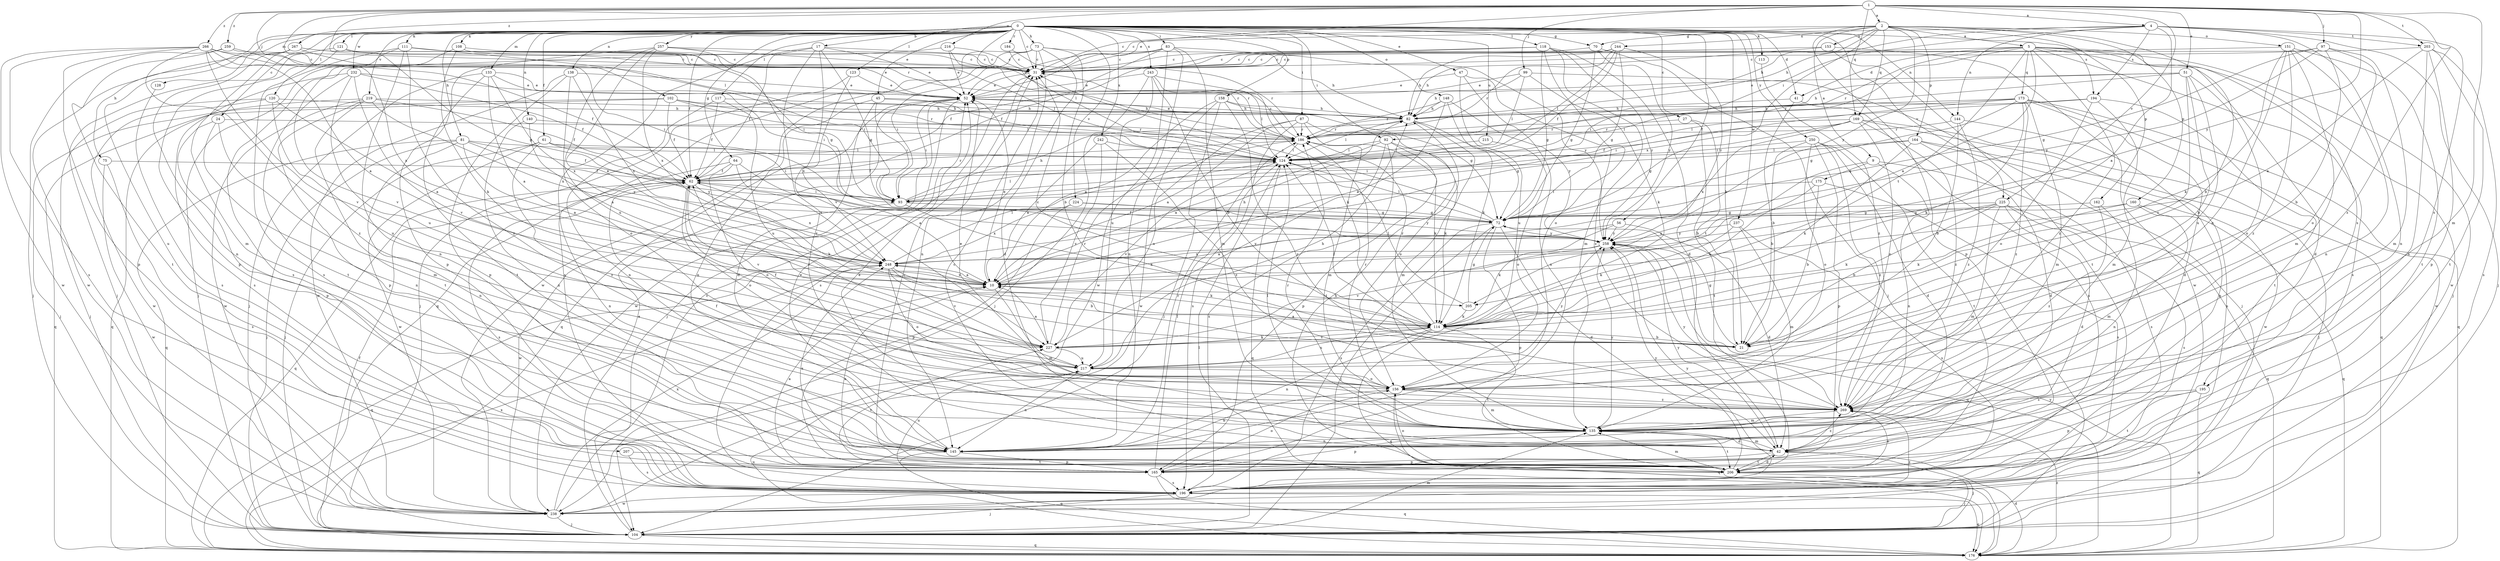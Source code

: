 strict digraph  {
0;
1;
2;
4;
5;
9;
10;
17;
21;
24;
27;
31;
41;
42;
45;
47;
51;
52;
56;
61;
62;
64;
70;
72;
73;
75;
81;
82;
83;
87;
92;
93;
97;
99;
102;
104;
108;
111;
113;
114;
117;
118;
120;
121;
123;
124;
128;
133;
135;
138;
140;
144;
145;
148;
151;
153;
156;
158;
160;
162;
164;
165;
169;
173;
175;
176;
184;
186;
194;
195;
196;
203;
205;
206;
207;
215;
216;
217;
219;
224;
225;
227;
232;
237;
238;
242;
243;
244;
248;
250;
257;
258;
259;
266;
267;
269;
0 -> 17  [label=b];
0 -> 21  [label=b];
0 -> 24  [label=c];
0 -> 27  [label=c];
0 -> 31  [label=c];
0 -> 41  [label=d];
0 -> 45  [label=e];
0 -> 47  [label=e];
0 -> 56  [label=f];
0 -> 61  [label=f];
0 -> 62  [label=f];
0 -> 64  [label=g];
0 -> 70  [label=g];
0 -> 73  [label=h];
0 -> 75  [label=h];
0 -> 81  [label=h];
0 -> 83  [label=i];
0 -> 87  [label=i];
0 -> 92  [label=i];
0 -> 108  [label=k];
0 -> 111  [label=k];
0 -> 113  [label=k];
0 -> 117  [label=l];
0 -> 118  [label=l];
0 -> 120  [label=l];
0 -> 121  [label=l];
0 -> 123  [label=l];
0 -> 124  [label=l];
0 -> 128  [label=m];
0 -> 133  [label=m];
0 -> 138  [label=n];
0 -> 140  [label=n];
0 -> 144  [label=n];
0 -> 148  [label=o];
0 -> 158  [label=p];
0 -> 184  [label=r];
0 -> 194  [label=s];
0 -> 207  [label=u];
0 -> 215  [label=u];
0 -> 219  [label=v];
0 -> 224  [label=v];
0 -> 225  [label=v];
0 -> 232  [label=w];
0 -> 237  [label=w];
0 -> 242  [label=x];
0 -> 243  [label=x];
0 -> 250  [label=y];
0 -> 257  [label=y];
1 -> 2  [label=a];
1 -> 4  [label=a];
1 -> 51  [label=e];
1 -> 52  [label=e];
1 -> 97  [label=j];
1 -> 99  [label=j];
1 -> 102  [label=j];
1 -> 124  [label=l];
1 -> 135  [label=m];
1 -> 169  [label=q];
1 -> 186  [label=r];
1 -> 203  [label=t];
1 -> 216  [label=u];
1 -> 225  [label=v];
1 -> 258  [label=y];
1 -> 259  [label=z];
1 -> 266  [label=z];
1 -> 267  [label=z];
1 -> 269  [label=z];
2 -> 5  [label=a];
2 -> 9  [label=a];
2 -> 21  [label=b];
2 -> 31  [label=c];
2 -> 70  [label=g];
2 -> 82  [label=h];
2 -> 151  [label=o];
2 -> 153  [label=o];
2 -> 160  [label=p];
2 -> 162  [label=p];
2 -> 164  [label=p];
2 -> 165  [label=p];
2 -> 169  [label=q];
2 -> 244  [label=x];
2 -> 248  [label=x];
2 -> 258  [label=y];
4 -> 10  [label=a];
4 -> 31  [label=c];
4 -> 82  [label=h];
4 -> 92  [label=i];
4 -> 104  [label=j];
4 -> 144  [label=n];
4 -> 145  [label=n];
4 -> 194  [label=s];
4 -> 195  [label=s];
4 -> 203  [label=t];
5 -> 10  [label=a];
5 -> 31  [label=c];
5 -> 41  [label=d];
5 -> 42  [label=d];
5 -> 93  [label=i];
5 -> 104  [label=j];
5 -> 173  [label=q];
5 -> 186  [label=r];
5 -> 195  [label=s];
5 -> 196  [label=s];
5 -> 205  [label=t];
5 -> 238  [label=w];
5 -> 269  [label=z];
9 -> 145  [label=n];
9 -> 175  [label=q];
9 -> 196  [label=s];
9 -> 205  [label=t];
10 -> 52  [label=e];
10 -> 82  [label=h];
10 -> 135  [label=m];
10 -> 205  [label=t];
10 -> 248  [label=x];
17 -> 31  [label=c];
17 -> 52  [label=e];
17 -> 62  [label=f];
17 -> 72  [label=g];
17 -> 196  [label=s];
17 -> 227  [label=v];
17 -> 269  [label=z];
21 -> 10  [label=a];
21 -> 62  [label=f];
21 -> 72  [label=g];
21 -> 124  [label=l];
24 -> 135  [label=m];
24 -> 145  [label=n];
24 -> 165  [label=p];
24 -> 186  [label=r];
27 -> 21  [label=b];
27 -> 186  [label=r];
27 -> 206  [label=t];
31 -> 52  [label=e];
31 -> 196  [label=s];
41 -> 21  [label=b];
41 -> 82  [label=h];
41 -> 196  [label=s];
42 -> 31  [label=c];
42 -> 52  [label=e];
42 -> 104  [label=j];
42 -> 135  [label=m];
42 -> 165  [label=p];
42 -> 206  [label=t];
42 -> 258  [label=y];
42 -> 269  [label=z];
45 -> 42  [label=d];
45 -> 82  [label=h];
45 -> 93  [label=i];
45 -> 124  [label=l];
45 -> 145  [label=n];
47 -> 52  [label=e];
47 -> 145  [label=n];
47 -> 217  [label=u];
47 -> 269  [label=z];
51 -> 21  [label=b];
51 -> 52  [label=e];
51 -> 82  [label=h];
51 -> 156  [label=o];
51 -> 186  [label=r];
51 -> 217  [label=u];
51 -> 227  [label=v];
52 -> 82  [label=h];
52 -> 93  [label=i];
52 -> 104  [label=j];
52 -> 176  [label=q];
52 -> 238  [label=w];
56 -> 10  [label=a];
56 -> 42  [label=d];
56 -> 114  [label=k];
56 -> 258  [label=y];
61 -> 93  [label=i];
61 -> 104  [label=j];
61 -> 124  [label=l];
61 -> 238  [label=w];
61 -> 258  [label=y];
61 -> 269  [label=z];
62 -> 93  [label=i];
62 -> 114  [label=k];
62 -> 156  [label=o];
62 -> 176  [label=q];
62 -> 186  [label=r];
62 -> 196  [label=s];
62 -> 227  [label=v];
62 -> 248  [label=x];
64 -> 10  [label=a];
64 -> 62  [label=f];
64 -> 145  [label=n];
64 -> 156  [label=o];
64 -> 248  [label=x];
70 -> 31  [label=c];
70 -> 72  [label=g];
70 -> 104  [label=j];
70 -> 258  [label=y];
72 -> 31  [label=c];
72 -> 42  [label=d];
72 -> 104  [label=j];
72 -> 124  [label=l];
72 -> 165  [label=p];
72 -> 196  [label=s];
72 -> 258  [label=y];
73 -> 21  [label=b];
73 -> 31  [label=c];
73 -> 42  [label=d];
73 -> 82  [label=h];
73 -> 93  [label=i];
73 -> 145  [label=n];
73 -> 176  [label=q];
73 -> 238  [label=w];
75 -> 62  [label=f];
75 -> 196  [label=s];
75 -> 238  [label=w];
81 -> 10  [label=a];
81 -> 62  [label=f];
81 -> 104  [label=j];
81 -> 124  [label=l];
81 -> 145  [label=n];
81 -> 176  [label=q];
81 -> 258  [label=y];
82 -> 52  [label=e];
82 -> 72  [label=g];
82 -> 124  [label=l];
82 -> 135  [label=m];
82 -> 186  [label=r];
83 -> 31  [label=c];
83 -> 52  [label=e];
83 -> 62  [label=f];
83 -> 135  [label=m];
83 -> 145  [label=n];
83 -> 238  [label=w];
83 -> 258  [label=y];
87 -> 10  [label=a];
87 -> 135  [label=m];
87 -> 156  [label=o];
87 -> 186  [label=r];
87 -> 196  [label=s];
87 -> 217  [label=u];
92 -> 10  [label=a];
92 -> 114  [label=k];
92 -> 124  [label=l];
92 -> 165  [label=p];
92 -> 196  [label=s];
92 -> 227  [label=v];
93 -> 72  [label=g];
93 -> 82  [label=h];
93 -> 114  [label=k];
93 -> 124  [label=l];
93 -> 238  [label=w];
97 -> 21  [label=b];
97 -> 31  [label=c];
97 -> 72  [label=g];
97 -> 135  [label=m];
97 -> 156  [label=o];
97 -> 258  [label=y];
99 -> 52  [label=e];
99 -> 82  [label=h];
99 -> 104  [label=j];
99 -> 114  [label=k];
99 -> 124  [label=l];
102 -> 62  [label=f];
102 -> 82  [label=h];
102 -> 104  [label=j];
102 -> 124  [label=l];
102 -> 176  [label=q];
102 -> 186  [label=r];
104 -> 52  [label=e];
104 -> 62  [label=f];
104 -> 124  [label=l];
104 -> 135  [label=m];
104 -> 176  [label=q];
108 -> 31  [label=c];
108 -> 93  [label=i];
108 -> 114  [label=k];
108 -> 196  [label=s];
111 -> 31  [label=c];
111 -> 93  [label=i];
111 -> 104  [label=j];
111 -> 145  [label=n];
111 -> 196  [label=s];
111 -> 269  [label=z];
113 -> 269  [label=z];
114 -> 21  [label=b];
114 -> 31  [label=c];
114 -> 145  [label=n];
114 -> 176  [label=q];
114 -> 186  [label=r];
114 -> 206  [label=t];
114 -> 217  [label=u];
114 -> 227  [label=v];
117 -> 62  [label=f];
117 -> 82  [label=h];
117 -> 145  [label=n];
117 -> 217  [label=u];
118 -> 31  [label=c];
118 -> 42  [label=d];
118 -> 62  [label=f];
118 -> 72  [label=g];
118 -> 135  [label=m];
118 -> 156  [label=o];
118 -> 258  [label=y];
120 -> 10  [label=a];
120 -> 82  [label=h];
120 -> 104  [label=j];
120 -> 217  [label=u];
120 -> 238  [label=w];
121 -> 31  [label=c];
121 -> 72  [label=g];
121 -> 104  [label=j];
121 -> 165  [label=p];
123 -> 52  [label=e];
123 -> 104  [label=j];
123 -> 248  [label=x];
124 -> 62  [label=f];
124 -> 176  [label=q];
124 -> 227  [label=v];
128 -> 196  [label=s];
133 -> 10  [label=a];
133 -> 52  [label=e];
133 -> 93  [label=i];
133 -> 104  [label=j];
133 -> 206  [label=t];
133 -> 248  [label=x];
135 -> 42  [label=d];
135 -> 62  [label=f];
135 -> 124  [label=l];
135 -> 145  [label=n];
135 -> 165  [label=p];
135 -> 186  [label=r];
135 -> 206  [label=t];
135 -> 258  [label=y];
138 -> 52  [label=e];
138 -> 156  [label=o];
138 -> 165  [label=p];
138 -> 238  [label=w];
138 -> 248  [label=x];
140 -> 10  [label=a];
140 -> 145  [label=n];
140 -> 186  [label=r];
144 -> 21  [label=b];
144 -> 165  [label=p];
144 -> 186  [label=r];
144 -> 269  [label=z];
145 -> 52  [label=e];
145 -> 165  [label=p];
145 -> 176  [label=q];
145 -> 186  [label=r];
148 -> 10  [label=a];
148 -> 82  [label=h];
148 -> 114  [label=k];
148 -> 186  [label=r];
148 -> 258  [label=y];
151 -> 31  [label=c];
151 -> 114  [label=k];
151 -> 135  [label=m];
151 -> 145  [label=n];
151 -> 156  [label=o];
151 -> 206  [label=t];
151 -> 269  [label=z];
153 -> 31  [label=c];
153 -> 82  [label=h];
153 -> 206  [label=t];
153 -> 238  [label=w];
156 -> 52  [label=e];
156 -> 135  [label=m];
156 -> 145  [label=n];
156 -> 176  [label=q];
156 -> 186  [label=r];
156 -> 269  [label=z];
158 -> 10  [label=a];
158 -> 72  [label=g];
158 -> 82  [label=h];
158 -> 104  [label=j];
158 -> 238  [label=w];
158 -> 269  [label=z];
160 -> 72  [label=g];
160 -> 114  [label=k];
160 -> 135  [label=m];
160 -> 176  [label=q];
162 -> 72  [label=g];
162 -> 145  [label=n];
162 -> 269  [label=z];
164 -> 42  [label=d];
164 -> 93  [label=i];
164 -> 104  [label=j];
164 -> 114  [label=k];
164 -> 124  [label=l];
164 -> 238  [label=w];
165 -> 10  [label=a];
165 -> 124  [label=l];
165 -> 156  [label=o];
165 -> 176  [label=q];
165 -> 196  [label=s];
165 -> 217  [label=u];
165 -> 227  [label=v];
169 -> 62  [label=f];
169 -> 72  [label=g];
169 -> 156  [label=o];
169 -> 176  [label=q];
169 -> 186  [label=r];
169 -> 196  [label=s];
169 -> 248  [label=x];
169 -> 269  [label=z];
173 -> 42  [label=d];
173 -> 72  [label=g];
173 -> 82  [label=h];
173 -> 93  [label=i];
173 -> 114  [label=k];
173 -> 124  [label=l];
173 -> 135  [label=m];
173 -> 176  [label=q];
173 -> 238  [label=w];
173 -> 269  [label=z];
175 -> 21  [label=b];
175 -> 93  [label=i];
175 -> 114  [label=k];
175 -> 196  [label=s];
176 -> 42  [label=d];
176 -> 217  [label=u];
176 -> 248  [label=x];
176 -> 258  [label=y];
176 -> 269  [label=z];
184 -> 31  [label=c];
184 -> 186  [label=r];
186 -> 31  [label=c];
186 -> 114  [label=k];
186 -> 124  [label=l];
194 -> 82  [label=h];
194 -> 124  [label=l];
194 -> 135  [label=m];
194 -> 156  [label=o];
194 -> 206  [label=t];
195 -> 165  [label=p];
195 -> 176  [label=q];
195 -> 206  [label=t];
195 -> 269  [label=z];
196 -> 104  [label=j];
196 -> 176  [label=q];
196 -> 238  [label=w];
196 -> 258  [label=y];
203 -> 10  [label=a];
203 -> 31  [label=c];
203 -> 145  [label=n];
203 -> 165  [label=p];
203 -> 196  [label=s];
203 -> 206  [label=t];
205 -> 72  [label=g];
205 -> 114  [label=k];
205 -> 124  [label=l];
206 -> 10  [label=a];
206 -> 31  [label=c];
206 -> 42  [label=d];
206 -> 82  [label=h];
206 -> 104  [label=j];
206 -> 135  [label=m];
206 -> 156  [label=o];
206 -> 248  [label=x];
206 -> 258  [label=y];
206 -> 269  [label=z];
207 -> 196  [label=s];
207 -> 206  [label=t];
215 -> 124  [label=l];
215 -> 156  [label=o];
216 -> 31  [label=c];
216 -> 52  [label=e];
216 -> 186  [label=r];
216 -> 227  [label=v];
217 -> 62  [label=f];
217 -> 82  [label=h];
217 -> 145  [label=n];
217 -> 156  [label=o];
217 -> 258  [label=y];
219 -> 62  [label=f];
219 -> 82  [label=h];
219 -> 165  [label=p];
219 -> 176  [label=q];
219 -> 206  [label=t];
219 -> 238  [label=w];
219 -> 248  [label=x];
224 -> 72  [label=g];
224 -> 165  [label=p];
224 -> 248  [label=x];
224 -> 258  [label=y];
225 -> 21  [label=b];
225 -> 42  [label=d];
225 -> 72  [label=g];
225 -> 114  [label=k];
225 -> 135  [label=m];
225 -> 176  [label=q];
225 -> 196  [label=s];
225 -> 248  [label=x];
227 -> 10  [label=a];
227 -> 114  [label=k];
227 -> 186  [label=r];
227 -> 217  [label=u];
232 -> 52  [label=e];
232 -> 62  [label=f];
232 -> 196  [label=s];
232 -> 206  [label=t];
232 -> 217  [label=u];
232 -> 227  [label=v];
237 -> 114  [label=k];
237 -> 135  [label=m];
237 -> 196  [label=s];
237 -> 258  [label=y];
238 -> 31  [label=c];
238 -> 104  [label=j];
238 -> 248  [label=x];
238 -> 269  [label=z];
242 -> 10  [label=a];
242 -> 124  [label=l];
242 -> 227  [label=v];
242 -> 269  [label=z];
243 -> 21  [label=b];
243 -> 52  [label=e];
243 -> 104  [label=j];
243 -> 114  [label=k];
243 -> 124  [label=l];
243 -> 217  [label=u];
244 -> 31  [label=c];
244 -> 62  [label=f];
244 -> 72  [label=g];
244 -> 82  [label=h];
244 -> 124  [label=l];
244 -> 186  [label=r];
244 -> 258  [label=y];
248 -> 10  [label=a];
248 -> 21  [label=b];
248 -> 114  [label=k];
248 -> 124  [label=l];
248 -> 156  [label=o];
248 -> 176  [label=q];
248 -> 227  [label=v];
250 -> 21  [label=b];
250 -> 42  [label=d];
250 -> 124  [label=l];
250 -> 156  [label=o];
250 -> 165  [label=p];
250 -> 206  [label=t];
250 -> 269  [label=z];
257 -> 10  [label=a];
257 -> 31  [label=c];
257 -> 72  [label=g];
257 -> 165  [label=p];
257 -> 186  [label=r];
257 -> 217  [label=u];
257 -> 248  [label=x];
258 -> 62  [label=f];
258 -> 176  [label=q];
258 -> 227  [label=v];
258 -> 248  [label=x];
259 -> 31  [label=c];
259 -> 93  [label=i];
259 -> 104  [label=j];
259 -> 206  [label=t];
266 -> 10  [label=a];
266 -> 31  [label=c];
266 -> 62  [label=f];
266 -> 165  [label=p];
266 -> 196  [label=s];
266 -> 227  [label=v];
266 -> 238  [label=w];
266 -> 248  [label=x];
266 -> 269  [label=z];
267 -> 31  [label=c];
267 -> 52  [label=e];
267 -> 124  [label=l];
267 -> 135  [label=m];
267 -> 145  [label=n];
267 -> 238  [label=w];
269 -> 135  [label=m];
269 -> 258  [label=y];
}
